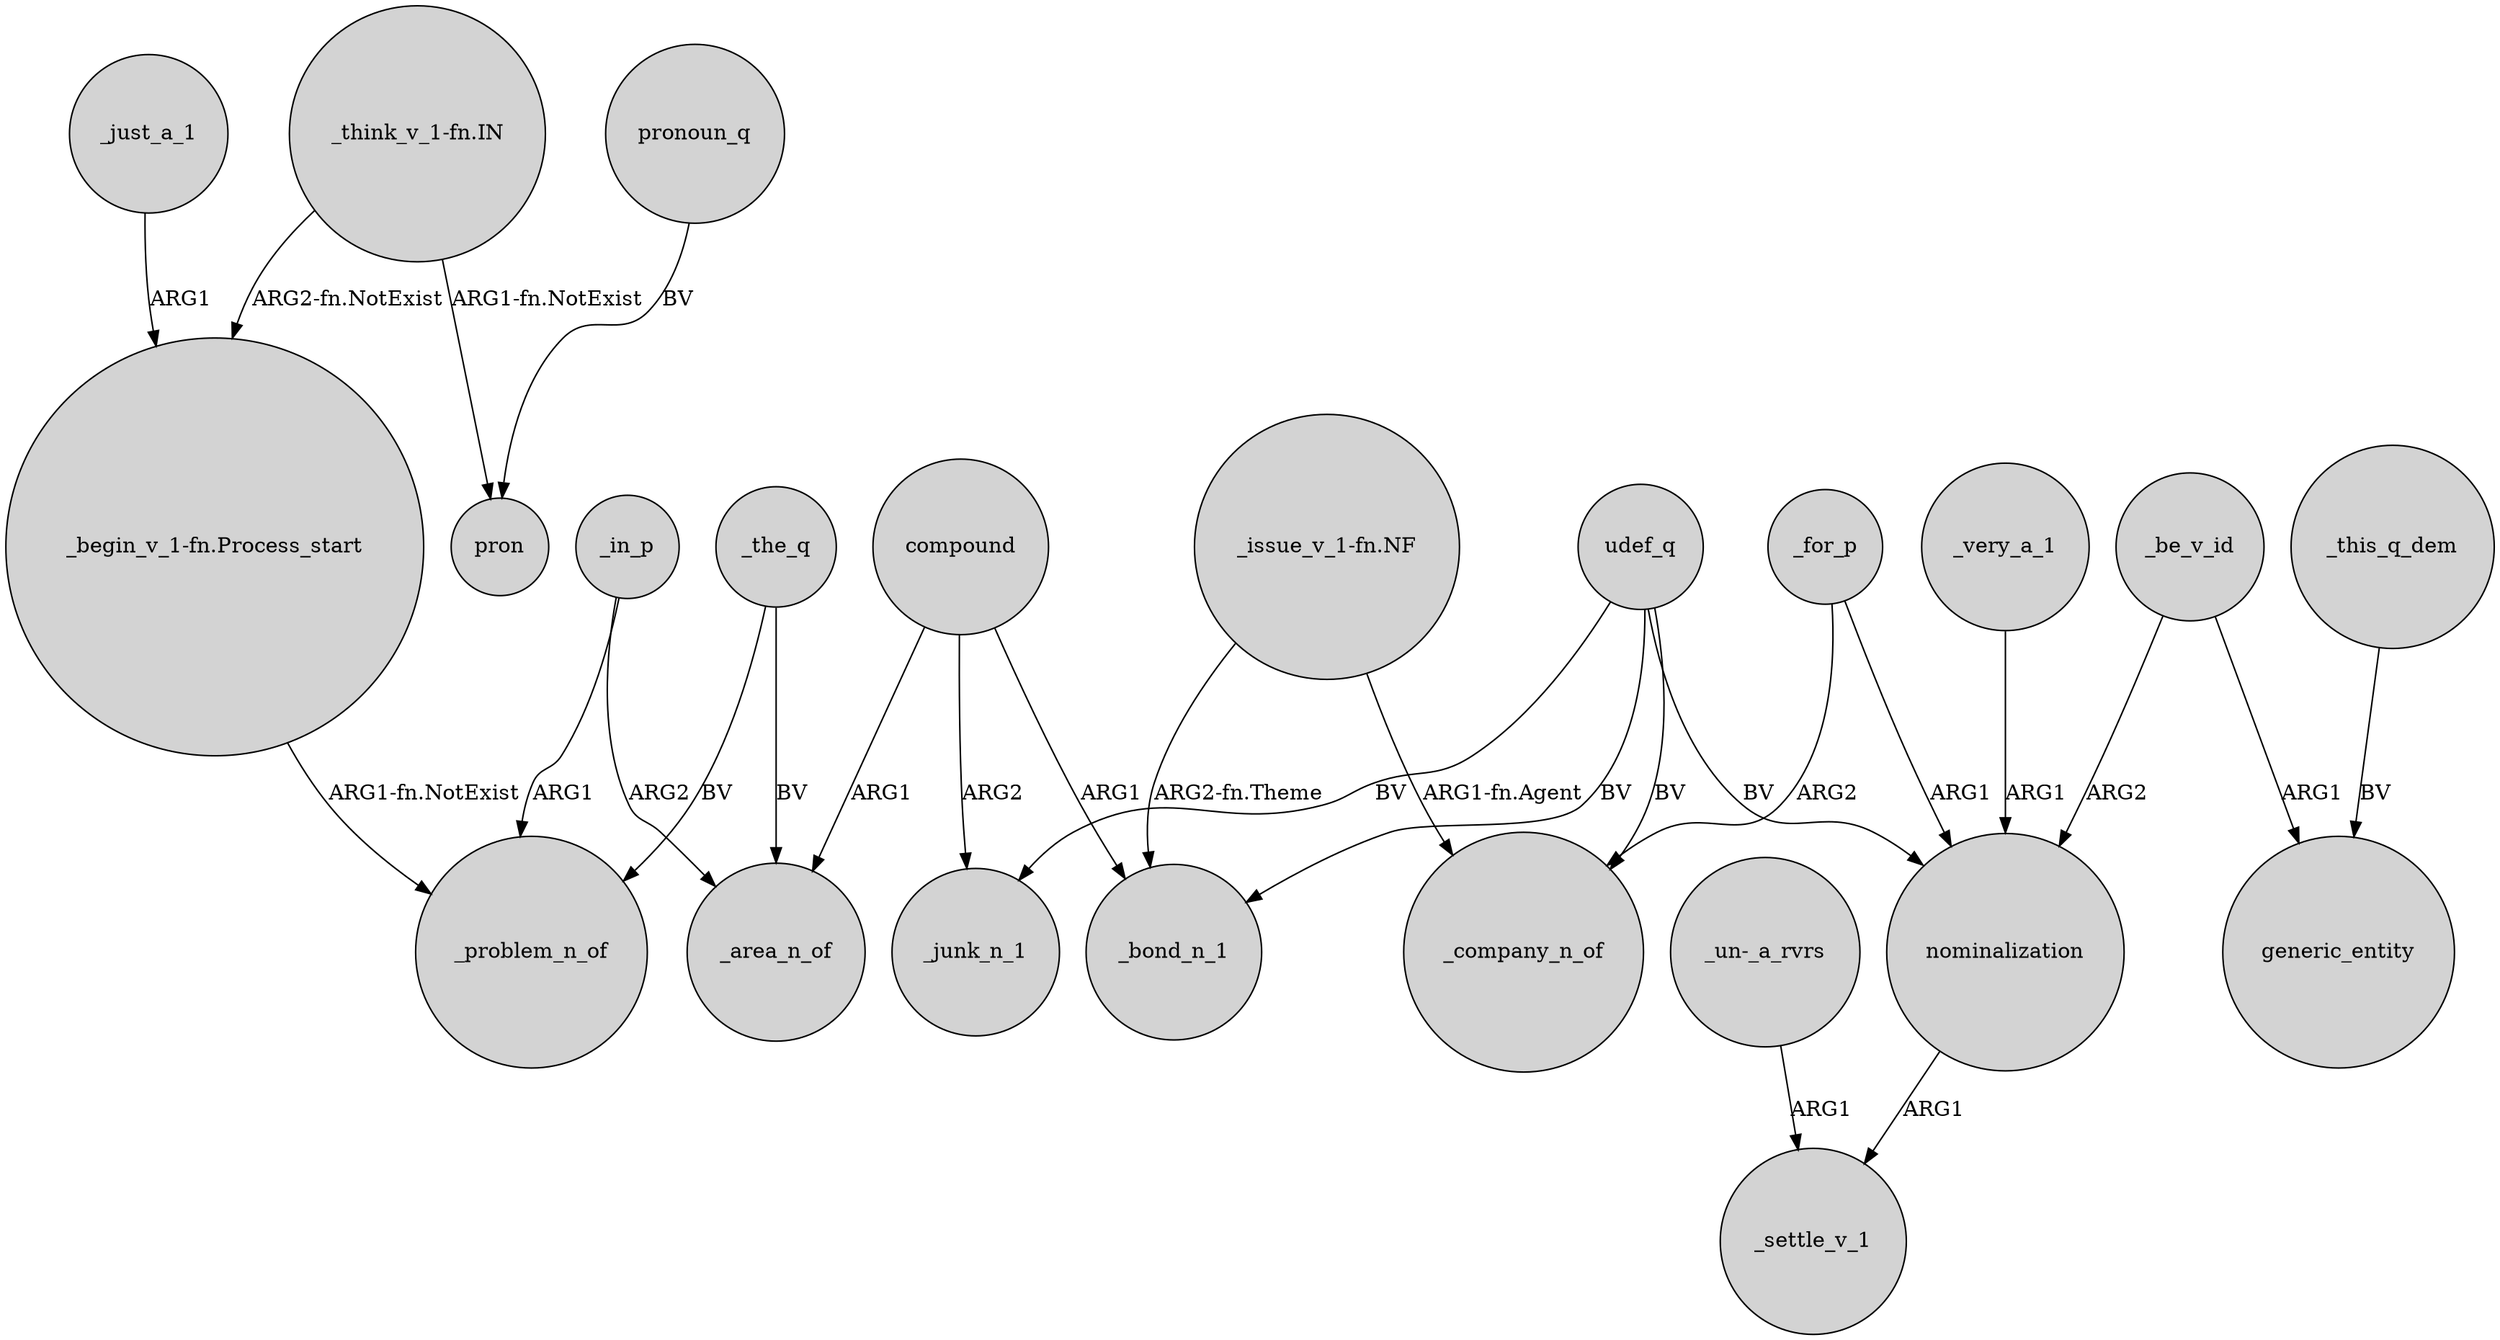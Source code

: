 digraph {
	node [shape=circle style=filled]
	"_think_v_1-fn.IN" -> pron [label="ARG1-fn.NotExist"]
	"_begin_v_1-fn.Process_start" -> _problem_n_of [label="ARG1-fn.NotExist"]
	_the_q -> _problem_n_of [label=BV]
	compound -> _bond_n_1 [label=ARG1]
	compound -> _junk_n_1 [label=ARG2]
	_be_v_id -> generic_entity [label=ARG1]
	_just_a_1 -> "_begin_v_1-fn.Process_start" [label=ARG1]
	_in_p -> _problem_n_of [label=ARG1]
	nominalization -> _settle_v_1 [label=ARG1]
	_very_a_1 -> nominalization [label=ARG1]
	udef_q -> _junk_n_1 [label=BV]
	pronoun_q -> pron [label=BV]
	udef_q -> _bond_n_1 [label=BV]
	_this_q_dem -> generic_entity [label=BV]
	_for_p -> _company_n_of [label=ARG2]
	"_issue_v_1-fn.NF" -> _bond_n_1 [label="ARG2-fn.Theme"]
	_be_v_id -> nominalization [label=ARG2]
	udef_q -> nominalization [label=BV]
	_the_q -> _area_n_of [label=BV]
	_for_p -> nominalization [label=ARG1]
	_in_p -> _area_n_of [label=ARG2]
	"_un-_a_rvrs" -> _settle_v_1 [label=ARG1]
	"_issue_v_1-fn.NF" -> _company_n_of [label="ARG1-fn.Agent"]
	udef_q -> _company_n_of [label=BV]
	compound -> _area_n_of [label=ARG1]
	"_think_v_1-fn.IN" -> "_begin_v_1-fn.Process_start" [label="ARG2-fn.NotExist"]
}
